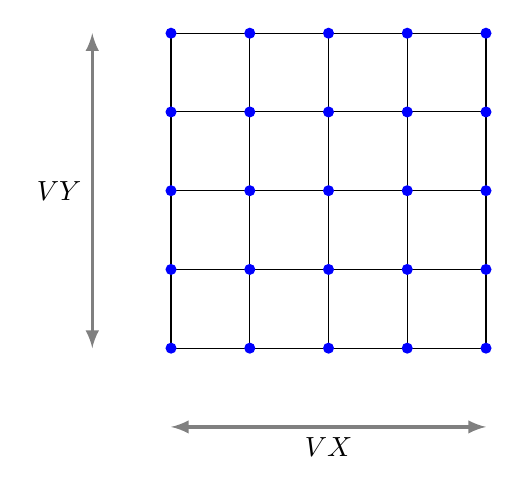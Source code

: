 \begin{tikzpicture}[scale=2]

% Grille

\draw (0,0) grid[step=0.5] ++(2,2);

\draw[<->,>=latex,very thick,gray]   (0,-0.5)  to node[black,midway, below] {$VX$}  ++(2,0) ;
\draw[<->,>=latex,very thick,gray]   (-0.5,0)  to node[black,midway, left] {$VY$}  ++(0,2) ;

\foreach \i in{0,0.5,...,2}{
  \foreach \j in{0,0.5,...,2}{
       \fill[blue]  (\i,\j) circle (1pt);
  }
}

\end{tikzpicture}